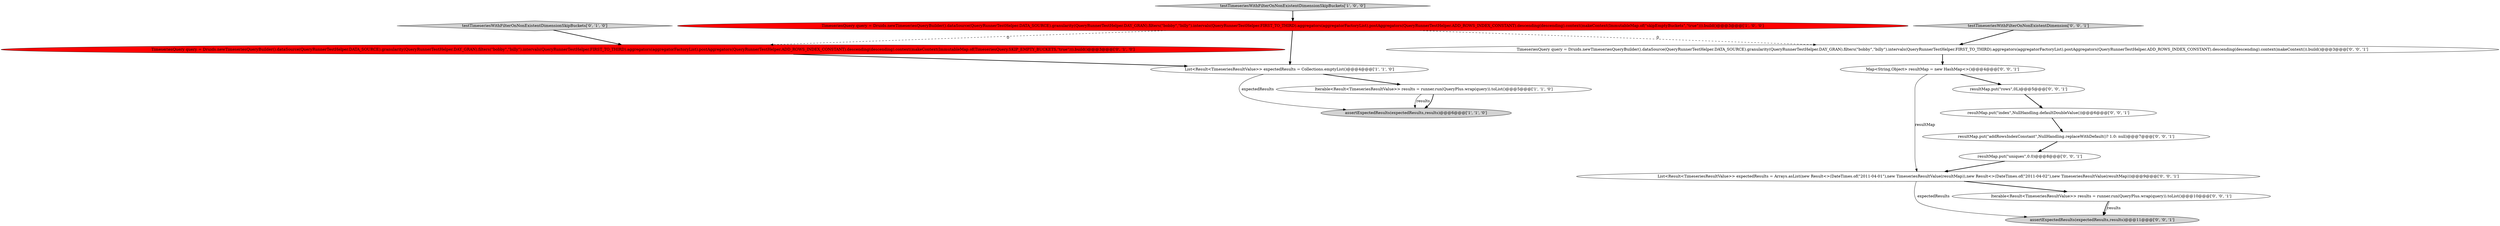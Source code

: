 digraph {
6 [style = filled, label = "testTimeseriesWithFilterOnNonExistentDimensionSkipBuckets['0', '1', '0']", fillcolor = lightgray, shape = diamond image = "AAA0AAABBB2BBB"];
1 [style = filled, label = "assertExpectedResults(expectedResults,results)@@@6@@@['1', '1', '0']", fillcolor = lightgray, shape = ellipse image = "AAA0AAABBB1BBB"];
7 [style = filled, label = "resultMap.put(\"addRowsIndexConstant\",NullHandling.replaceWithDefault()? 1.0: null)@@@7@@@['0', '0', '1']", fillcolor = white, shape = ellipse image = "AAA0AAABBB3BBB"];
5 [style = filled, label = "TimeseriesQuery query = Druids.newTimeseriesQueryBuilder().dataSource(QueryRunnerTestHelper.DATA_SOURCE).granularity(QueryRunnerTestHelper.DAY_GRAN).filters(\"bobby\",\"billy\").intervals(QueryRunnerTestHelper.FIRST_TO_THIRD).aggregators(aggregatorFactoryList).postAggregators(QueryRunnerTestHelper.ADD_ROWS_INDEX_CONSTANT).descending(descending).context(makeContext(ImmutableMap.of(TimeseriesQuery.SKIP_EMPTY_BUCKETS,\"true\"))).build()@@@3@@@['0', '1', '0']", fillcolor = red, shape = ellipse image = "AAA1AAABBB2BBB"];
8 [style = filled, label = "TimeseriesQuery query = Druids.newTimeseriesQueryBuilder().dataSource(QueryRunnerTestHelper.DATA_SOURCE).granularity(QueryRunnerTestHelper.DAY_GRAN).filters(\"bobby\",\"billy\").intervals(QueryRunnerTestHelper.FIRST_TO_THIRD).aggregators(aggregatorFactoryList).postAggregators(QueryRunnerTestHelper.ADD_ROWS_INDEX_CONSTANT).descending(descending).context(makeContext()).build()@@@3@@@['0', '0', '1']", fillcolor = white, shape = ellipse image = "AAA0AAABBB3BBB"];
0 [style = filled, label = "testTimeseriesWithFilterOnNonExistentDimensionSkipBuckets['1', '0', '0']", fillcolor = lightgray, shape = diamond image = "AAA0AAABBB1BBB"];
10 [style = filled, label = "resultMap.put(\"index\",NullHandling.defaultDoubleValue())@@@6@@@['0', '0', '1']", fillcolor = white, shape = ellipse image = "AAA0AAABBB3BBB"];
11 [style = filled, label = "testTimeseriesWithFilterOnNonExistentDimension['0', '0', '1']", fillcolor = lightgray, shape = diamond image = "AAA0AAABBB3BBB"];
16 [style = filled, label = "List<Result<TimeseriesResultValue>> expectedResults = Arrays.asList(new Result<>(DateTimes.of(\"2011-04-01\"),new TimeseriesResultValue(resultMap)),new Result<>(DateTimes.of(\"2011-04-02\"),new TimeseriesResultValue(resultMap)))@@@9@@@['0', '0', '1']", fillcolor = white, shape = ellipse image = "AAA0AAABBB3BBB"];
12 [style = filled, label = "Iterable<Result<TimeseriesResultValue>> results = runner.run(QueryPlus.wrap(query)).toList()@@@10@@@['0', '0', '1']", fillcolor = white, shape = ellipse image = "AAA0AAABBB3BBB"];
13 [style = filled, label = "resultMap.put(\"rows\",0L)@@@5@@@['0', '0', '1']", fillcolor = white, shape = ellipse image = "AAA0AAABBB3BBB"];
15 [style = filled, label = "Map<String,Object> resultMap = new HashMap<>()@@@4@@@['0', '0', '1']", fillcolor = white, shape = ellipse image = "AAA0AAABBB3BBB"];
3 [style = filled, label = "List<Result<TimeseriesResultValue>> expectedResults = Collections.emptyList()@@@4@@@['1', '1', '0']", fillcolor = white, shape = ellipse image = "AAA0AAABBB1BBB"];
9 [style = filled, label = "assertExpectedResults(expectedResults,results)@@@11@@@['0', '0', '1']", fillcolor = lightgray, shape = ellipse image = "AAA0AAABBB3BBB"];
14 [style = filled, label = "resultMap.put(\"uniques\",0.0)@@@8@@@['0', '0', '1']", fillcolor = white, shape = ellipse image = "AAA0AAABBB3BBB"];
2 [style = filled, label = "TimeseriesQuery query = Druids.newTimeseriesQueryBuilder().dataSource(QueryRunnerTestHelper.DATA_SOURCE).granularity(QueryRunnerTestHelper.DAY_GRAN).filters(\"bobby\",\"billy\").intervals(QueryRunnerTestHelper.FIRST_TO_THIRD).aggregators(aggregatorFactoryList).postAggregators(QueryRunnerTestHelper.ADD_ROWS_INDEX_CONSTANT).descending(descending).context(makeContext(ImmutableMap.of(\"skipEmptyBuckets\",\"true\"))).build()@@@3@@@['1', '0', '0']", fillcolor = red, shape = ellipse image = "AAA1AAABBB1BBB"];
4 [style = filled, label = "Iterable<Result<TimeseriesResultValue>> results = runner.run(QueryPlus.wrap(query)).toList()@@@5@@@['1', '1', '0']", fillcolor = white, shape = ellipse image = "AAA0AAABBB1BBB"];
5->3 [style = bold, label=""];
13->10 [style = bold, label=""];
14->16 [style = bold, label=""];
15->13 [style = bold, label=""];
8->15 [style = bold, label=""];
3->1 [style = solid, label="expectedResults"];
2->3 [style = bold, label=""];
0->2 [style = bold, label=""];
4->1 [style = solid, label="results"];
12->9 [style = bold, label=""];
2->8 [style = dashed, label="0"];
3->4 [style = bold, label=""];
10->7 [style = bold, label=""];
16->9 [style = solid, label="expectedResults"];
7->14 [style = bold, label=""];
12->9 [style = solid, label="results"];
6->5 [style = bold, label=""];
2->5 [style = dashed, label="0"];
15->16 [style = solid, label="resultMap"];
11->8 [style = bold, label=""];
4->1 [style = bold, label=""];
16->12 [style = bold, label=""];
}
